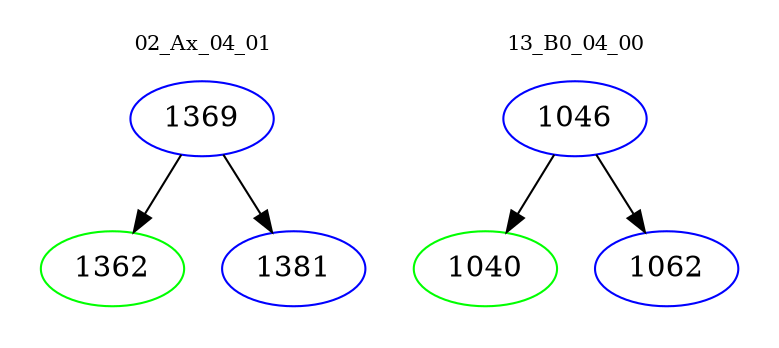 digraph{
subgraph cluster_0 {
color = white
label = "02_Ax_04_01";
fontsize=10;
T0_1369 [label="1369", color="blue"]
T0_1369 -> T0_1362 [color="black"]
T0_1362 [label="1362", color="green"]
T0_1369 -> T0_1381 [color="black"]
T0_1381 [label="1381", color="blue"]
}
subgraph cluster_1 {
color = white
label = "13_B0_04_00";
fontsize=10;
T1_1046 [label="1046", color="blue"]
T1_1046 -> T1_1040 [color="black"]
T1_1040 [label="1040", color="green"]
T1_1046 -> T1_1062 [color="black"]
T1_1062 [label="1062", color="blue"]
}
}

